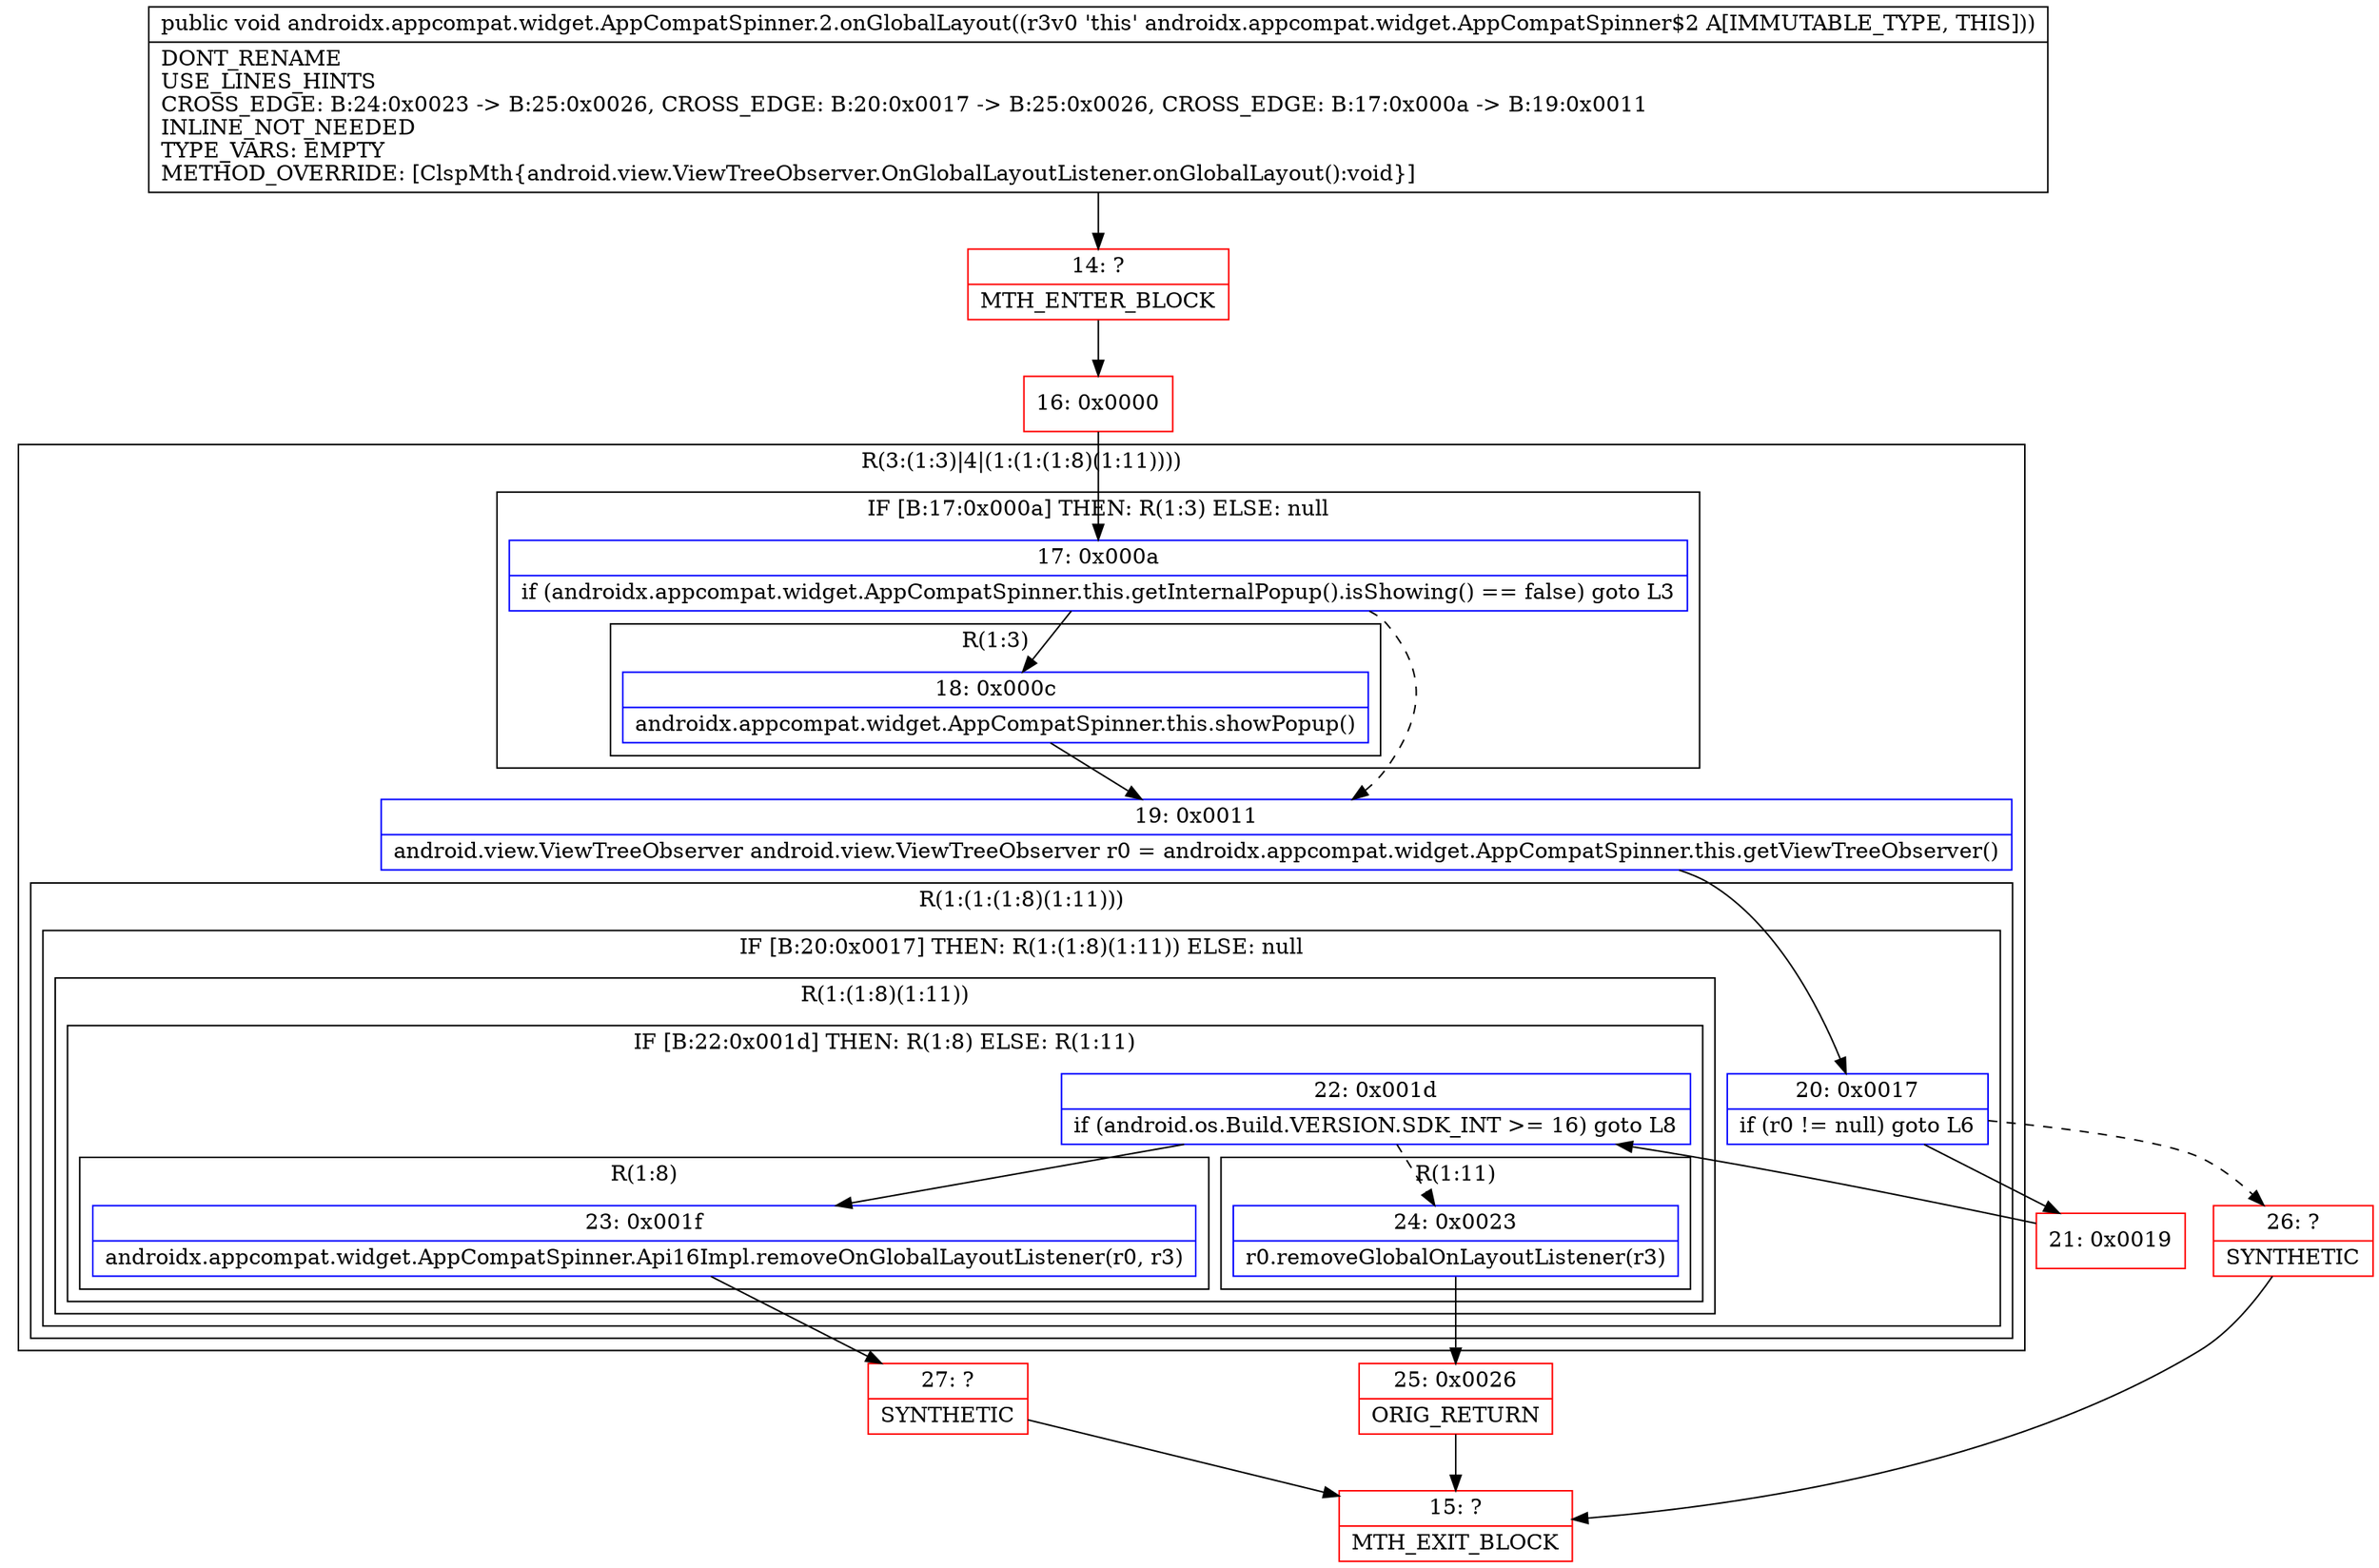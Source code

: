 digraph "CFG forandroidx.appcompat.widget.AppCompatSpinner.2.onGlobalLayout()V" {
subgraph cluster_Region_186939408 {
label = "R(3:(1:3)|4|(1:(1:(1:8)(1:11))))";
node [shape=record,color=blue];
subgraph cluster_IfRegion_1989894199 {
label = "IF [B:17:0x000a] THEN: R(1:3) ELSE: null";
node [shape=record,color=blue];
Node_17 [shape=record,label="{17\:\ 0x000a|if (androidx.appcompat.widget.AppCompatSpinner.this.getInternalPopup().isShowing() == false) goto L3\l}"];
subgraph cluster_Region_1258738653 {
label = "R(1:3)";
node [shape=record,color=blue];
Node_18 [shape=record,label="{18\:\ 0x000c|androidx.appcompat.widget.AppCompatSpinner.this.showPopup()\l}"];
}
}
Node_19 [shape=record,label="{19\:\ 0x0011|android.view.ViewTreeObserver android.view.ViewTreeObserver r0 = androidx.appcompat.widget.AppCompatSpinner.this.getViewTreeObserver()\l}"];
subgraph cluster_Region_1530406 {
label = "R(1:(1:(1:8)(1:11)))";
node [shape=record,color=blue];
subgraph cluster_IfRegion_822921108 {
label = "IF [B:20:0x0017] THEN: R(1:(1:8)(1:11)) ELSE: null";
node [shape=record,color=blue];
Node_20 [shape=record,label="{20\:\ 0x0017|if (r0 != null) goto L6\l}"];
subgraph cluster_Region_1102159506 {
label = "R(1:(1:8)(1:11))";
node [shape=record,color=blue];
subgraph cluster_IfRegion_1820775499 {
label = "IF [B:22:0x001d] THEN: R(1:8) ELSE: R(1:11)";
node [shape=record,color=blue];
Node_22 [shape=record,label="{22\:\ 0x001d|if (android.os.Build.VERSION.SDK_INT \>= 16) goto L8\l}"];
subgraph cluster_Region_849612867 {
label = "R(1:8)";
node [shape=record,color=blue];
Node_23 [shape=record,label="{23\:\ 0x001f|androidx.appcompat.widget.AppCompatSpinner.Api16Impl.removeOnGlobalLayoutListener(r0, r3)\l}"];
}
subgraph cluster_Region_1480390688 {
label = "R(1:11)";
node [shape=record,color=blue];
Node_24 [shape=record,label="{24\:\ 0x0023|r0.removeGlobalOnLayoutListener(r3)\l}"];
}
}
}
}
}
}
Node_14 [shape=record,color=red,label="{14\:\ ?|MTH_ENTER_BLOCK\l}"];
Node_16 [shape=record,color=red,label="{16\:\ 0x0000}"];
Node_21 [shape=record,color=red,label="{21\:\ 0x0019}"];
Node_27 [shape=record,color=red,label="{27\:\ ?|SYNTHETIC\l}"];
Node_15 [shape=record,color=red,label="{15\:\ ?|MTH_EXIT_BLOCK\l}"];
Node_25 [shape=record,color=red,label="{25\:\ 0x0026|ORIG_RETURN\l}"];
Node_26 [shape=record,color=red,label="{26\:\ ?|SYNTHETIC\l}"];
MethodNode[shape=record,label="{public void androidx.appcompat.widget.AppCompatSpinner.2.onGlobalLayout((r3v0 'this' androidx.appcompat.widget.AppCompatSpinner$2 A[IMMUTABLE_TYPE, THIS]))  | DONT_RENAME\lUSE_LINES_HINTS\lCROSS_EDGE: B:24:0x0023 \-\> B:25:0x0026, CROSS_EDGE: B:20:0x0017 \-\> B:25:0x0026, CROSS_EDGE: B:17:0x000a \-\> B:19:0x0011\lINLINE_NOT_NEEDED\lTYPE_VARS: EMPTY\lMETHOD_OVERRIDE: [ClspMth\{android.view.ViewTreeObserver.OnGlobalLayoutListener.onGlobalLayout():void\}]\l}"];
MethodNode -> Node_14;Node_17 -> Node_18;
Node_17 -> Node_19[style=dashed];
Node_18 -> Node_19;
Node_19 -> Node_20;
Node_20 -> Node_21;
Node_20 -> Node_26[style=dashed];
Node_22 -> Node_23;
Node_22 -> Node_24[style=dashed];
Node_23 -> Node_27;
Node_24 -> Node_25;
Node_14 -> Node_16;
Node_16 -> Node_17;
Node_21 -> Node_22;
Node_27 -> Node_15;
Node_25 -> Node_15;
Node_26 -> Node_15;
}


